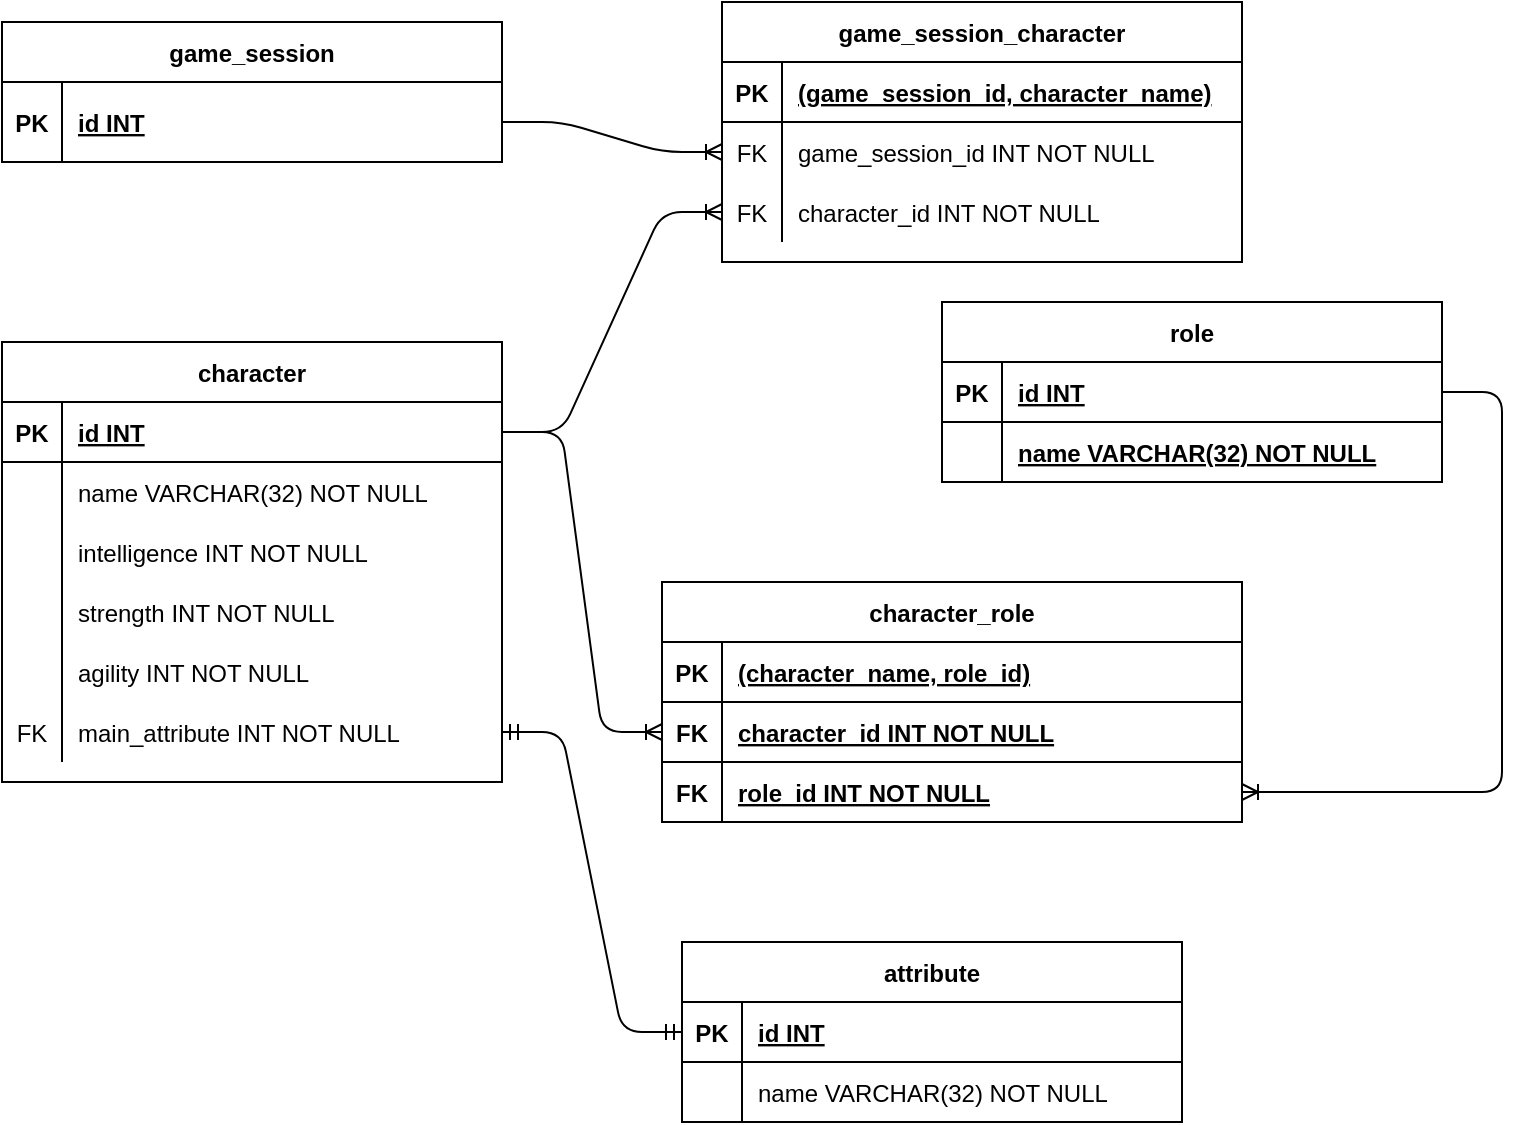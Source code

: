 <mxfile version="14.8.3" type="device"><diagram id="R2lEEEUBdFMjLlhIrx00" name="Page-1"><mxGraphModel dx="862" dy="752" grid="1" gridSize="10" guides="1" tooltips="1" connect="1" arrows="1" fold="1" page="1" pageScale="1" pageWidth="850" pageHeight="1100" math="0" shadow="0" extFonts="Permanent Marker^https://fonts.googleapis.com/css?family=Permanent+Marker"><root><mxCell id="0"/><mxCell id="1" parent="0"/><mxCell id="C-vyLk0tnHw3VtMMgP7b-2" value="character" style="shape=table;startSize=30;container=1;collapsible=1;childLayout=tableLayout;fixedRows=1;rowLines=0;fontStyle=1;align=center;resizeLast=1;" parent="1" vertex="1"><mxGeometry x="10" y="300" width="250" height="220" as="geometry"/></mxCell><mxCell id="C-vyLk0tnHw3VtMMgP7b-3" value="" style="shape=partialRectangle;collapsible=0;dropTarget=0;pointerEvents=0;fillColor=none;points=[[0,0.5],[1,0.5]];portConstraint=eastwest;top=0;left=0;right=0;bottom=1;" parent="C-vyLk0tnHw3VtMMgP7b-2" vertex="1"><mxGeometry y="30" width="250" height="30" as="geometry"/></mxCell><mxCell id="C-vyLk0tnHw3VtMMgP7b-4" value="PK" style="shape=partialRectangle;overflow=hidden;connectable=0;fillColor=none;top=0;left=0;bottom=0;right=0;fontStyle=1;" parent="C-vyLk0tnHw3VtMMgP7b-3" vertex="1"><mxGeometry width="30" height="30" as="geometry"/></mxCell><mxCell id="C-vyLk0tnHw3VtMMgP7b-5" value="id INT" style="shape=partialRectangle;overflow=hidden;connectable=0;fillColor=none;top=0;left=0;bottom=0;right=0;align=left;spacingLeft=6;fontStyle=5;" parent="C-vyLk0tnHw3VtMMgP7b-3" vertex="1"><mxGeometry x="30" width="220" height="30" as="geometry"/></mxCell><mxCell id="hs0Yv2VlWR6amgE5HXSI-84" value="" style="shape=partialRectangle;collapsible=0;dropTarget=0;pointerEvents=0;fillColor=none;points=[[0,0.5],[1,0.5]];portConstraint=eastwest;top=0;left=0;right=0;bottom=0;" vertex="1" parent="C-vyLk0tnHw3VtMMgP7b-2"><mxGeometry y="60" width="250" height="30" as="geometry"/></mxCell><mxCell id="hs0Yv2VlWR6amgE5HXSI-85" value="" style="shape=partialRectangle;overflow=hidden;connectable=0;fillColor=none;top=0;left=0;bottom=0;right=0;" vertex="1" parent="hs0Yv2VlWR6amgE5HXSI-84"><mxGeometry width="30" height="30" as="geometry"/></mxCell><mxCell id="hs0Yv2VlWR6amgE5HXSI-86" value="name VARCHAR(32) NOT NULL" style="shape=partialRectangle;overflow=hidden;connectable=0;fillColor=none;top=0;left=0;bottom=0;right=0;align=left;spacingLeft=6;" vertex="1" parent="hs0Yv2VlWR6amgE5HXSI-84"><mxGeometry x="30" width="220" height="30" as="geometry"/></mxCell><mxCell id="C-vyLk0tnHw3VtMMgP7b-6" value="" style="shape=partialRectangle;collapsible=0;dropTarget=0;pointerEvents=0;fillColor=none;points=[[0,0.5],[1,0.5]];portConstraint=eastwest;top=0;left=0;right=0;bottom=0;" parent="C-vyLk0tnHw3VtMMgP7b-2" vertex="1"><mxGeometry y="90" width="250" height="30" as="geometry"/></mxCell><mxCell id="C-vyLk0tnHw3VtMMgP7b-7" value="" style="shape=partialRectangle;overflow=hidden;connectable=0;fillColor=none;top=0;left=0;bottom=0;right=0;" parent="C-vyLk0tnHw3VtMMgP7b-6" vertex="1"><mxGeometry width="30" height="30" as="geometry"/></mxCell><mxCell id="C-vyLk0tnHw3VtMMgP7b-8" value="intelligence INT NOT NULL" style="shape=partialRectangle;overflow=hidden;connectable=0;fillColor=none;top=0;left=0;bottom=0;right=0;align=left;spacingLeft=6;" parent="C-vyLk0tnHw3VtMMgP7b-6" vertex="1"><mxGeometry x="30" width="220" height="30" as="geometry"/></mxCell><mxCell id="C-vyLk0tnHw3VtMMgP7b-9" value="" style="shape=partialRectangle;collapsible=0;dropTarget=0;pointerEvents=0;fillColor=none;points=[[0,0.5],[1,0.5]];portConstraint=eastwest;top=0;left=0;right=0;bottom=0;" parent="C-vyLk0tnHw3VtMMgP7b-2" vertex="1"><mxGeometry y="120" width="250" height="30" as="geometry"/></mxCell><mxCell id="C-vyLk0tnHw3VtMMgP7b-10" value="" style="shape=partialRectangle;overflow=hidden;connectable=0;fillColor=none;top=0;left=0;bottom=0;right=0;" parent="C-vyLk0tnHw3VtMMgP7b-9" vertex="1"><mxGeometry width="30" height="30" as="geometry"/></mxCell><mxCell id="C-vyLk0tnHw3VtMMgP7b-11" value="strength INT NOT NULL" style="shape=partialRectangle;overflow=hidden;connectable=0;fillColor=none;top=0;left=0;bottom=0;right=0;align=left;spacingLeft=6;" parent="C-vyLk0tnHw3VtMMgP7b-9" vertex="1"><mxGeometry x="30" width="220" height="30" as="geometry"/></mxCell><mxCell id="hs0Yv2VlWR6amgE5HXSI-1" value="" style="shape=partialRectangle;collapsible=0;dropTarget=0;pointerEvents=0;fillColor=none;points=[[0,0.5],[1,0.5]];portConstraint=eastwest;top=0;left=0;right=0;bottom=0;" vertex="1" parent="C-vyLk0tnHw3VtMMgP7b-2"><mxGeometry y="150" width="250" height="30" as="geometry"/></mxCell><mxCell id="hs0Yv2VlWR6amgE5HXSI-2" value="" style="shape=partialRectangle;overflow=hidden;connectable=0;fillColor=none;top=0;left=0;bottom=0;right=0;" vertex="1" parent="hs0Yv2VlWR6amgE5HXSI-1"><mxGeometry width="30" height="30" as="geometry"/></mxCell><mxCell id="hs0Yv2VlWR6amgE5HXSI-3" value="agility INT NOT NULL" style="shape=partialRectangle;overflow=hidden;connectable=0;fillColor=none;top=0;left=0;bottom=0;right=0;align=left;spacingLeft=6;" vertex="1" parent="hs0Yv2VlWR6amgE5HXSI-1"><mxGeometry x="30" width="220" height="30" as="geometry"/></mxCell><mxCell id="hs0Yv2VlWR6amgE5HXSI-4" value="" style="shape=partialRectangle;collapsible=0;dropTarget=0;pointerEvents=0;fillColor=none;points=[[0,0.5],[1,0.5]];portConstraint=eastwest;top=0;left=0;right=0;bottom=0;" vertex="1" parent="C-vyLk0tnHw3VtMMgP7b-2"><mxGeometry y="180" width="250" height="30" as="geometry"/></mxCell><mxCell id="hs0Yv2VlWR6amgE5HXSI-5" value="FK" style="shape=partialRectangle;overflow=hidden;connectable=0;fillColor=none;top=0;left=0;bottom=0;right=0;" vertex="1" parent="hs0Yv2VlWR6amgE5HXSI-4"><mxGeometry width="30" height="30" as="geometry"/></mxCell><mxCell id="hs0Yv2VlWR6amgE5HXSI-6" value="main_attribute INT NOT NULL" style="shape=partialRectangle;overflow=hidden;connectable=0;fillColor=none;top=0;left=0;bottom=0;right=0;align=left;spacingLeft=6;" vertex="1" parent="hs0Yv2VlWR6amgE5HXSI-4"><mxGeometry x="30" width="220" height="30" as="geometry"/></mxCell><mxCell id="C-vyLk0tnHw3VtMMgP7b-13" value="attribute" style="shape=table;startSize=30;container=1;collapsible=1;childLayout=tableLayout;fixedRows=1;rowLines=0;fontStyle=1;align=center;resizeLast=1;" parent="1" vertex="1"><mxGeometry x="350" y="600" width="250" height="90" as="geometry"/></mxCell><mxCell id="C-vyLk0tnHw3VtMMgP7b-14" value="" style="shape=partialRectangle;collapsible=0;dropTarget=0;pointerEvents=0;fillColor=none;points=[[0,0.5],[1,0.5]];portConstraint=eastwest;top=0;left=0;right=0;bottom=1;" parent="C-vyLk0tnHw3VtMMgP7b-13" vertex="1"><mxGeometry y="30" width="250" height="30" as="geometry"/></mxCell><mxCell id="C-vyLk0tnHw3VtMMgP7b-15" value="PK" style="shape=partialRectangle;overflow=hidden;connectable=0;fillColor=none;top=0;left=0;bottom=0;right=0;fontStyle=1;" parent="C-vyLk0tnHw3VtMMgP7b-14" vertex="1"><mxGeometry width="30" height="30" as="geometry"/></mxCell><mxCell id="C-vyLk0tnHw3VtMMgP7b-16" value="id INT" style="shape=partialRectangle;overflow=hidden;connectable=0;fillColor=none;top=0;left=0;bottom=0;right=0;align=left;spacingLeft=6;fontStyle=5;" parent="C-vyLk0tnHw3VtMMgP7b-14" vertex="1"><mxGeometry x="30" width="220" height="30" as="geometry"/></mxCell><mxCell id="C-vyLk0tnHw3VtMMgP7b-17" value="" style="shape=partialRectangle;collapsible=0;dropTarget=0;pointerEvents=0;fillColor=none;points=[[0,0.5],[1,0.5]];portConstraint=eastwest;top=0;left=0;right=0;bottom=0;" parent="C-vyLk0tnHw3VtMMgP7b-13" vertex="1"><mxGeometry y="60" width="250" height="30" as="geometry"/></mxCell><mxCell id="C-vyLk0tnHw3VtMMgP7b-18" value="" style="shape=partialRectangle;overflow=hidden;connectable=0;fillColor=none;top=0;left=0;bottom=0;right=0;" parent="C-vyLk0tnHw3VtMMgP7b-17" vertex="1"><mxGeometry width="30" height="30" as="geometry"/></mxCell><mxCell id="C-vyLk0tnHw3VtMMgP7b-19" value="name VARCHAR(32) NOT NULL" style="shape=partialRectangle;overflow=hidden;connectable=0;fillColor=none;top=0;left=0;bottom=0;right=0;align=left;spacingLeft=6;" parent="C-vyLk0tnHw3VtMMgP7b-17" vertex="1"><mxGeometry x="30" width="220" height="30" as="geometry"/></mxCell><mxCell id="C-vyLk0tnHw3VtMMgP7b-23" value="game_session" style="shape=table;startSize=30;container=1;collapsible=1;childLayout=tableLayout;fixedRows=1;rowLines=0;fontStyle=1;align=center;resizeLast=1;" parent="1" vertex="1"><mxGeometry x="10" y="140" width="250" height="70" as="geometry"/></mxCell><mxCell id="C-vyLk0tnHw3VtMMgP7b-24" value="" style="shape=partialRectangle;collapsible=0;dropTarget=0;pointerEvents=0;fillColor=none;points=[[0,0.5],[1,0.5]];portConstraint=eastwest;top=0;left=0;right=0;bottom=1;" parent="C-vyLk0tnHw3VtMMgP7b-23" vertex="1"><mxGeometry y="30" width="250" height="40" as="geometry"/></mxCell><mxCell id="C-vyLk0tnHw3VtMMgP7b-25" value="PK" style="shape=partialRectangle;overflow=hidden;connectable=0;fillColor=none;top=0;left=0;bottom=0;right=0;fontStyle=1;" parent="C-vyLk0tnHw3VtMMgP7b-24" vertex="1"><mxGeometry width="30" height="40" as="geometry"/></mxCell><mxCell id="C-vyLk0tnHw3VtMMgP7b-26" value="id INT" style="shape=partialRectangle;overflow=hidden;connectable=0;fillColor=none;top=0;left=0;bottom=0;right=0;align=left;spacingLeft=6;fontStyle=5;" parent="C-vyLk0tnHw3VtMMgP7b-24" vertex="1"><mxGeometry x="30" width="220" height="40" as="geometry"/></mxCell><mxCell id="hs0Yv2VlWR6amgE5HXSI-9" value="" style="edgeStyle=entityRelationEdgeStyle;fontSize=12;html=1;endArrow=ERmandOne;startArrow=ERmandOne;entryX=1;entryY=0.5;entryDx=0;entryDy=0;exitX=0;exitY=0.5;exitDx=0;exitDy=0;" edge="1" parent="1" source="C-vyLk0tnHw3VtMMgP7b-14" target="hs0Yv2VlWR6amgE5HXSI-4"><mxGeometry width="100" height="100" relative="1" as="geometry"><mxPoint x="340" y="400" as="sourcePoint"/><mxPoint x="440" y="300" as="targetPoint"/></mxGeometry></mxCell><mxCell id="hs0Yv2VlWR6amgE5HXSI-10" value="game_session_character" style="shape=table;startSize=30;container=1;collapsible=1;childLayout=tableLayout;fixedRows=1;rowLines=0;fontStyle=1;align=center;resizeLast=1;" vertex="1" parent="1"><mxGeometry x="370" y="130" width="260" height="130" as="geometry"/></mxCell><mxCell id="hs0Yv2VlWR6amgE5HXSI-11" value="" style="shape=partialRectangle;collapsible=0;dropTarget=0;pointerEvents=0;fillColor=none;points=[[0,0.5],[1,0.5]];portConstraint=eastwest;top=0;left=0;right=0;bottom=1;" vertex="1" parent="hs0Yv2VlWR6amgE5HXSI-10"><mxGeometry y="30" width="260" height="30" as="geometry"/></mxCell><mxCell id="hs0Yv2VlWR6amgE5HXSI-12" value="PK" style="shape=partialRectangle;overflow=hidden;connectable=0;fillColor=none;top=0;left=0;bottom=0;right=0;fontStyle=1;" vertex="1" parent="hs0Yv2VlWR6amgE5HXSI-11"><mxGeometry width="30" height="30" as="geometry"/></mxCell><mxCell id="hs0Yv2VlWR6amgE5HXSI-13" value="(game_session_id, character_name)" style="shape=partialRectangle;overflow=hidden;connectable=0;fillColor=none;top=0;left=0;bottom=0;right=0;align=left;spacingLeft=6;fontStyle=5;" vertex="1" parent="hs0Yv2VlWR6amgE5HXSI-11"><mxGeometry x="30" width="230" height="30" as="geometry"/></mxCell><mxCell id="hs0Yv2VlWR6amgE5HXSI-14" value="" style="shape=partialRectangle;collapsible=0;dropTarget=0;pointerEvents=0;fillColor=none;points=[[0,0.5],[1,0.5]];portConstraint=eastwest;top=0;left=0;right=0;bottom=0;" vertex="1" parent="hs0Yv2VlWR6amgE5HXSI-10"><mxGeometry y="60" width="260" height="30" as="geometry"/></mxCell><mxCell id="hs0Yv2VlWR6amgE5HXSI-15" value="FK" style="shape=partialRectangle;overflow=hidden;connectable=0;fillColor=none;top=0;left=0;bottom=0;right=0;" vertex="1" parent="hs0Yv2VlWR6amgE5HXSI-14"><mxGeometry width="30" height="30" as="geometry"/></mxCell><mxCell id="hs0Yv2VlWR6amgE5HXSI-16" value="game_session_id INT NOT NULL" style="shape=partialRectangle;overflow=hidden;connectable=0;fillColor=none;top=0;left=0;bottom=0;right=0;align=left;spacingLeft=6;" vertex="1" parent="hs0Yv2VlWR6amgE5HXSI-14"><mxGeometry x="30" width="230" height="30" as="geometry"/></mxCell><mxCell id="hs0Yv2VlWR6amgE5HXSI-18" value="" style="shape=partialRectangle;collapsible=0;dropTarget=0;pointerEvents=0;fillColor=none;points=[[0,0.5],[1,0.5]];portConstraint=eastwest;top=0;left=0;right=0;bottom=0;" vertex="1" parent="hs0Yv2VlWR6amgE5HXSI-10"><mxGeometry y="90" width="260" height="30" as="geometry"/></mxCell><mxCell id="hs0Yv2VlWR6amgE5HXSI-19" value="FK" style="shape=partialRectangle;overflow=hidden;connectable=0;fillColor=none;top=0;left=0;bottom=0;right=0;" vertex="1" parent="hs0Yv2VlWR6amgE5HXSI-18"><mxGeometry width="30" height="30" as="geometry"/></mxCell><mxCell id="hs0Yv2VlWR6amgE5HXSI-20" value="character_id INT NOT NULL" style="shape=partialRectangle;overflow=hidden;connectable=0;fillColor=none;top=0;left=0;bottom=0;right=0;align=left;spacingLeft=6;" vertex="1" parent="hs0Yv2VlWR6amgE5HXSI-18"><mxGeometry x="30" width="230" height="30" as="geometry"/></mxCell><mxCell id="hs0Yv2VlWR6amgE5HXSI-21" value="" style="edgeStyle=entityRelationEdgeStyle;fontSize=12;html=1;endArrow=ERoneToMany;exitX=1;exitY=0.5;exitDx=0;exitDy=0;" edge="1" parent="1" source="C-vyLk0tnHw3VtMMgP7b-3" target="hs0Yv2VlWR6amgE5HXSI-18"><mxGeometry width="100" height="100" relative="1" as="geometry"><mxPoint x="350" y="380" as="sourcePoint"/><mxPoint x="450" y="280" as="targetPoint"/></mxGeometry></mxCell><mxCell id="hs0Yv2VlWR6amgE5HXSI-22" value="" style="edgeStyle=entityRelationEdgeStyle;fontSize=12;html=1;endArrow=ERoneToMany;exitX=1;exitY=0.5;exitDx=0;exitDy=0;entryX=0;entryY=0.5;entryDx=0;entryDy=0;" edge="1" parent="1" source="C-vyLk0tnHw3VtMMgP7b-24" target="hs0Yv2VlWR6amgE5HXSI-14"><mxGeometry width="100" height="100" relative="1" as="geometry"><mxPoint x="350" y="325" as="sourcePoint"/><mxPoint x="480" y="295" as="targetPoint"/></mxGeometry></mxCell><mxCell id="hs0Yv2VlWR6amgE5HXSI-23" value="role" style="shape=table;startSize=30;container=1;collapsible=1;childLayout=tableLayout;fixedRows=1;rowLines=0;fontStyle=1;align=center;resizeLast=1;" vertex="1" parent="1"><mxGeometry x="480" y="280" width="250" height="90" as="geometry"/></mxCell><mxCell id="hs0Yv2VlWR6amgE5HXSI-24" value="" style="shape=partialRectangle;collapsible=0;dropTarget=0;pointerEvents=0;fillColor=none;points=[[0,0.5],[1,0.5]];portConstraint=eastwest;top=0;left=0;right=0;bottom=1;" vertex="1" parent="hs0Yv2VlWR6amgE5HXSI-23"><mxGeometry y="30" width="250" height="30" as="geometry"/></mxCell><mxCell id="hs0Yv2VlWR6amgE5HXSI-25" value="PK" style="shape=partialRectangle;overflow=hidden;connectable=0;fillColor=none;top=0;left=0;bottom=0;right=0;fontStyle=1;" vertex="1" parent="hs0Yv2VlWR6amgE5HXSI-24"><mxGeometry width="30" height="30" as="geometry"/></mxCell><mxCell id="hs0Yv2VlWR6amgE5HXSI-26" value="id INT" style="shape=partialRectangle;overflow=hidden;connectable=0;fillColor=none;top=0;left=0;bottom=0;right=0;align=left;spacingLeft=6;fontStyle=5;" vertex="1" parent="hs0Yv2VlWR6amgE5HXSI-24"><mxGeometry x="30" width="220" height="30" as="geometry"/></mxCell><mxCell id="hs0Yv2VlWR6amgE5HXSI-81" value="" style="shape=partialRectangle;collapsible=0;dropTarget=0;pointerEvents=0;fillColor=none;points=[[0,0.5],[1,0.5]];portConstraint=eastwest;top=0;left=0;right=0;bottom=1;labelBorderColor=none;" vertex="1" parent="hs0Yv2VlWR6amgE5HXSI-23"><mxGeometry y="60" width="250" height="30" as="geometry"/></mxCell><mxCell id="hs0Yv2VlWR6amgE5HXSI-82" value="" style="shape=partialRectangle;overflow=hidden;connectable=0;fillColor=none;top=0;left=0;bottom=0;right=0;fontStyle=1;" vertex="1" parent="hs0Yv2VlWR6amgE5HXSI-81"><mxGeometry width="30" height="30" as="geometry"/></mxCell><mxCell id="hs0Yv2VlWR6amgE5HXSI-83" value="name VARCHAR(32) NOT NULL " style="shape=partialRectangle;overflow=hidden;connectable=0;fillColor=none;top=0;left=0;bottom=0;right=0;align=left;spacingLeft=6;fontStyle=5;" vertex="1" parent="hs0Yv2VlWR6amgE5HXSI-81"><mxGeometry x="30" width="220" height="30" as="geometry"/></mxCell><mxCell id="hs0Yv2VlWR6amgE5HXSI-33" value="" style="edgeStyle=entityRelationEdgeStyle;fontSize=12;html=1;endArrow=ERoneToMany;entryX=1;entryY=0.5;entryDx=0;entryDy=0;" edge="1" parent="1" source="hs0Yv2VlWR6amgE5HXSI-24" target="hs0Yv2VlWR6amgE5HXSI-53"><mxGeometry width="100" height="100" relative="1" as="geometry"><mxPoint x="380" y="380" as="sourcePoint"/><mxPoint x="430" y="275" as="targetPoint"/></mxGeometry></mxCell><mxCell id="hs0Yv2VlWR6amgE5HXSI-46" value="character_role" style="shape=table;startSize=30;container=1;collapsible=1;childLayout=tableLayout;fixedRows=1;rowLines=0;fontStyle=1;align=center;resizeLast=1;" vertex="1" parent="1"><mxGeometry x="340" y="420" width="290" height="120" as="geometry"/></mxCell><mxCell id="hs0Yv2VlWR6amgE5HXSI-47" value="" style="shape=partialRectangle;collapsible=0;dropTarget=0;pointerEvents=0;fillColor=none;points=[[0,0.5],[1,0.5]];portConstraint=eastwest;top=0;left=0;right=0;bottom=1;" vertex="1" parent="hs0Yv2VlWR6amgE5HXSI-46"><mxGeometry y="30" width="290" height="30" as="geometry"/></mxCell><mxCell id="hs0Yv2VlWR6amgE5HXSI-48" value="PK" style="shape=partialRectangle;overflow=hidden;connectable=0;fillColor=none;top=0;left=0;bottom=0;right=0;fontStyle=1;" vertex="1" parent="hs0Yv2VlWR6amgE5HXSI-47"><mxGeometry width="30" height="30" as="geometry"/></mxCell><mxCell id="hs0Yv2VlWR6amgE5HXSI-49" value="(character_name, role_id)" style="shape=partialRectangle;overflow=hidden;connectable=0;fillColor=none;top=0;left=0;bottom=0;right=0;align=left;spacingLeft=6;fontStyle=5;" vertex="1" parent="hs0Yv2VlWR6amgE5HXSI-47"><mxGeometry x="30" width="260" height="30" as="geometry"/></mxCell><mxCell id="hs0Yv2VlWR6amgE5HXSI-50" value="" style="shape=partialRectangle;collapsible=0;dropTarget=0;pointerEvents=0;fillColor=none;points=[[0,0.5],[1,0.5]];portConstraint=eastwest;top=0;left=0;right=0;bottom=1;" vertex="1" parent="hs0Yv2VlWR6amgE5HXSI-46"><mxGeometry y="60" width="290" height="30" as="geometry"/></mxCell><mxCell id="hs0Yv2VlWR6amgE5HXSI-51" value="FK" style="shape=partialRectangle;overflow=hidden;connectable=0;fillColor=none;top=0;left=0;bottom=0;right=0;fontStyle=1;" vertex="1" parent="hs0Yv2VlWR6amgE5HXSI-50"><mxGeometry width="30" height="30" as="geometry"/></mxCell><mxCell id="hs0Yv2VlWR6amgE5HXSI-52" value="character_id INT NOT NULL" style="shape=partialRectangle;overflow=hidden;connectable=0;fillColor=none;top=0;left=0;bottom=0;right=0;align=left;spacingLeft=6;fontStyle=5;" vertex="1" parent="hs0Yv2VlWR6amgE5HXSI-50"><mxGeometry x="30" width="260" height="30" as="geometry"/></mxCell><mxCell id="hs0Yv2VlWR6amgE5HXSI-53" value="" style="shape=partialRectangle;collapsible=0;dropTarget=0;pointerEvents=0;fillColor=none;points=[[0,0.5],[1,0.5]];portConstraint=eastwest;top=0;left=0;right=0;bottom=1;" vertex="1" parent="hs0Yv2VlWR6amgE5HXSI-46"><mxGeometry y="90" width="290" height="30" as="geometry"/></mxCell><mxCell id="hs0Yv2VlWR6amgE5HXSI-54" value="FK" style="shape=partialRectangle;overflow=hidden;connectable=0;fillColor=none;top=0;left=0;bottom=0;right=0;fontStyle=1;" vertex="1" parent="hs0Yv2VlWR6amgE5HXSI-53"><mxGeometry width="30" height="30" as="geometry"/></mxCell><mxCell id="hs0Yv2VlWR6amgE5HXSI-55" value="role_id INT NOT NULL" style="shape=partialRectangle;overflow=hidden;connectable=0;fillColor=none;top=0;left=0;bottom=0;right=0;align=left;spacingLeft=6;fontStyle=5;" vertex="1" parent="hs0Yv2VlWR6amgE5HXSI-53"><mxGeometry x="30" width="260" height="30" as="geometry"/></mxCell><mxCell id="hs0Yv2VlWR6amgE5HXSI-56" value="" style="edgeStyle=entityRelationEdgeStyle;fontSize=12;html=1;endArrow=ERoneToMany;entryX=0;entryY=0.5;entryDx=0;entryDy=0;exitX=1;exitY=0.5;exitDx=0;exitDy=0;" edge="1" parent="1" source="C-vyLk0tnHw3VtMMgP7b-3" target="hs0Yv2VlWR6amgE5HXSI-50"><mxGeometry width="100" height="100" relative="1" as="geometry"><mxPoint x="610" y="465" as="sourcePoint"/><mxPoint x="570" y="465" as="targetPoint"/></mxGeometry></mxCell></root></mxGraphModel></diagram></mxfile>
